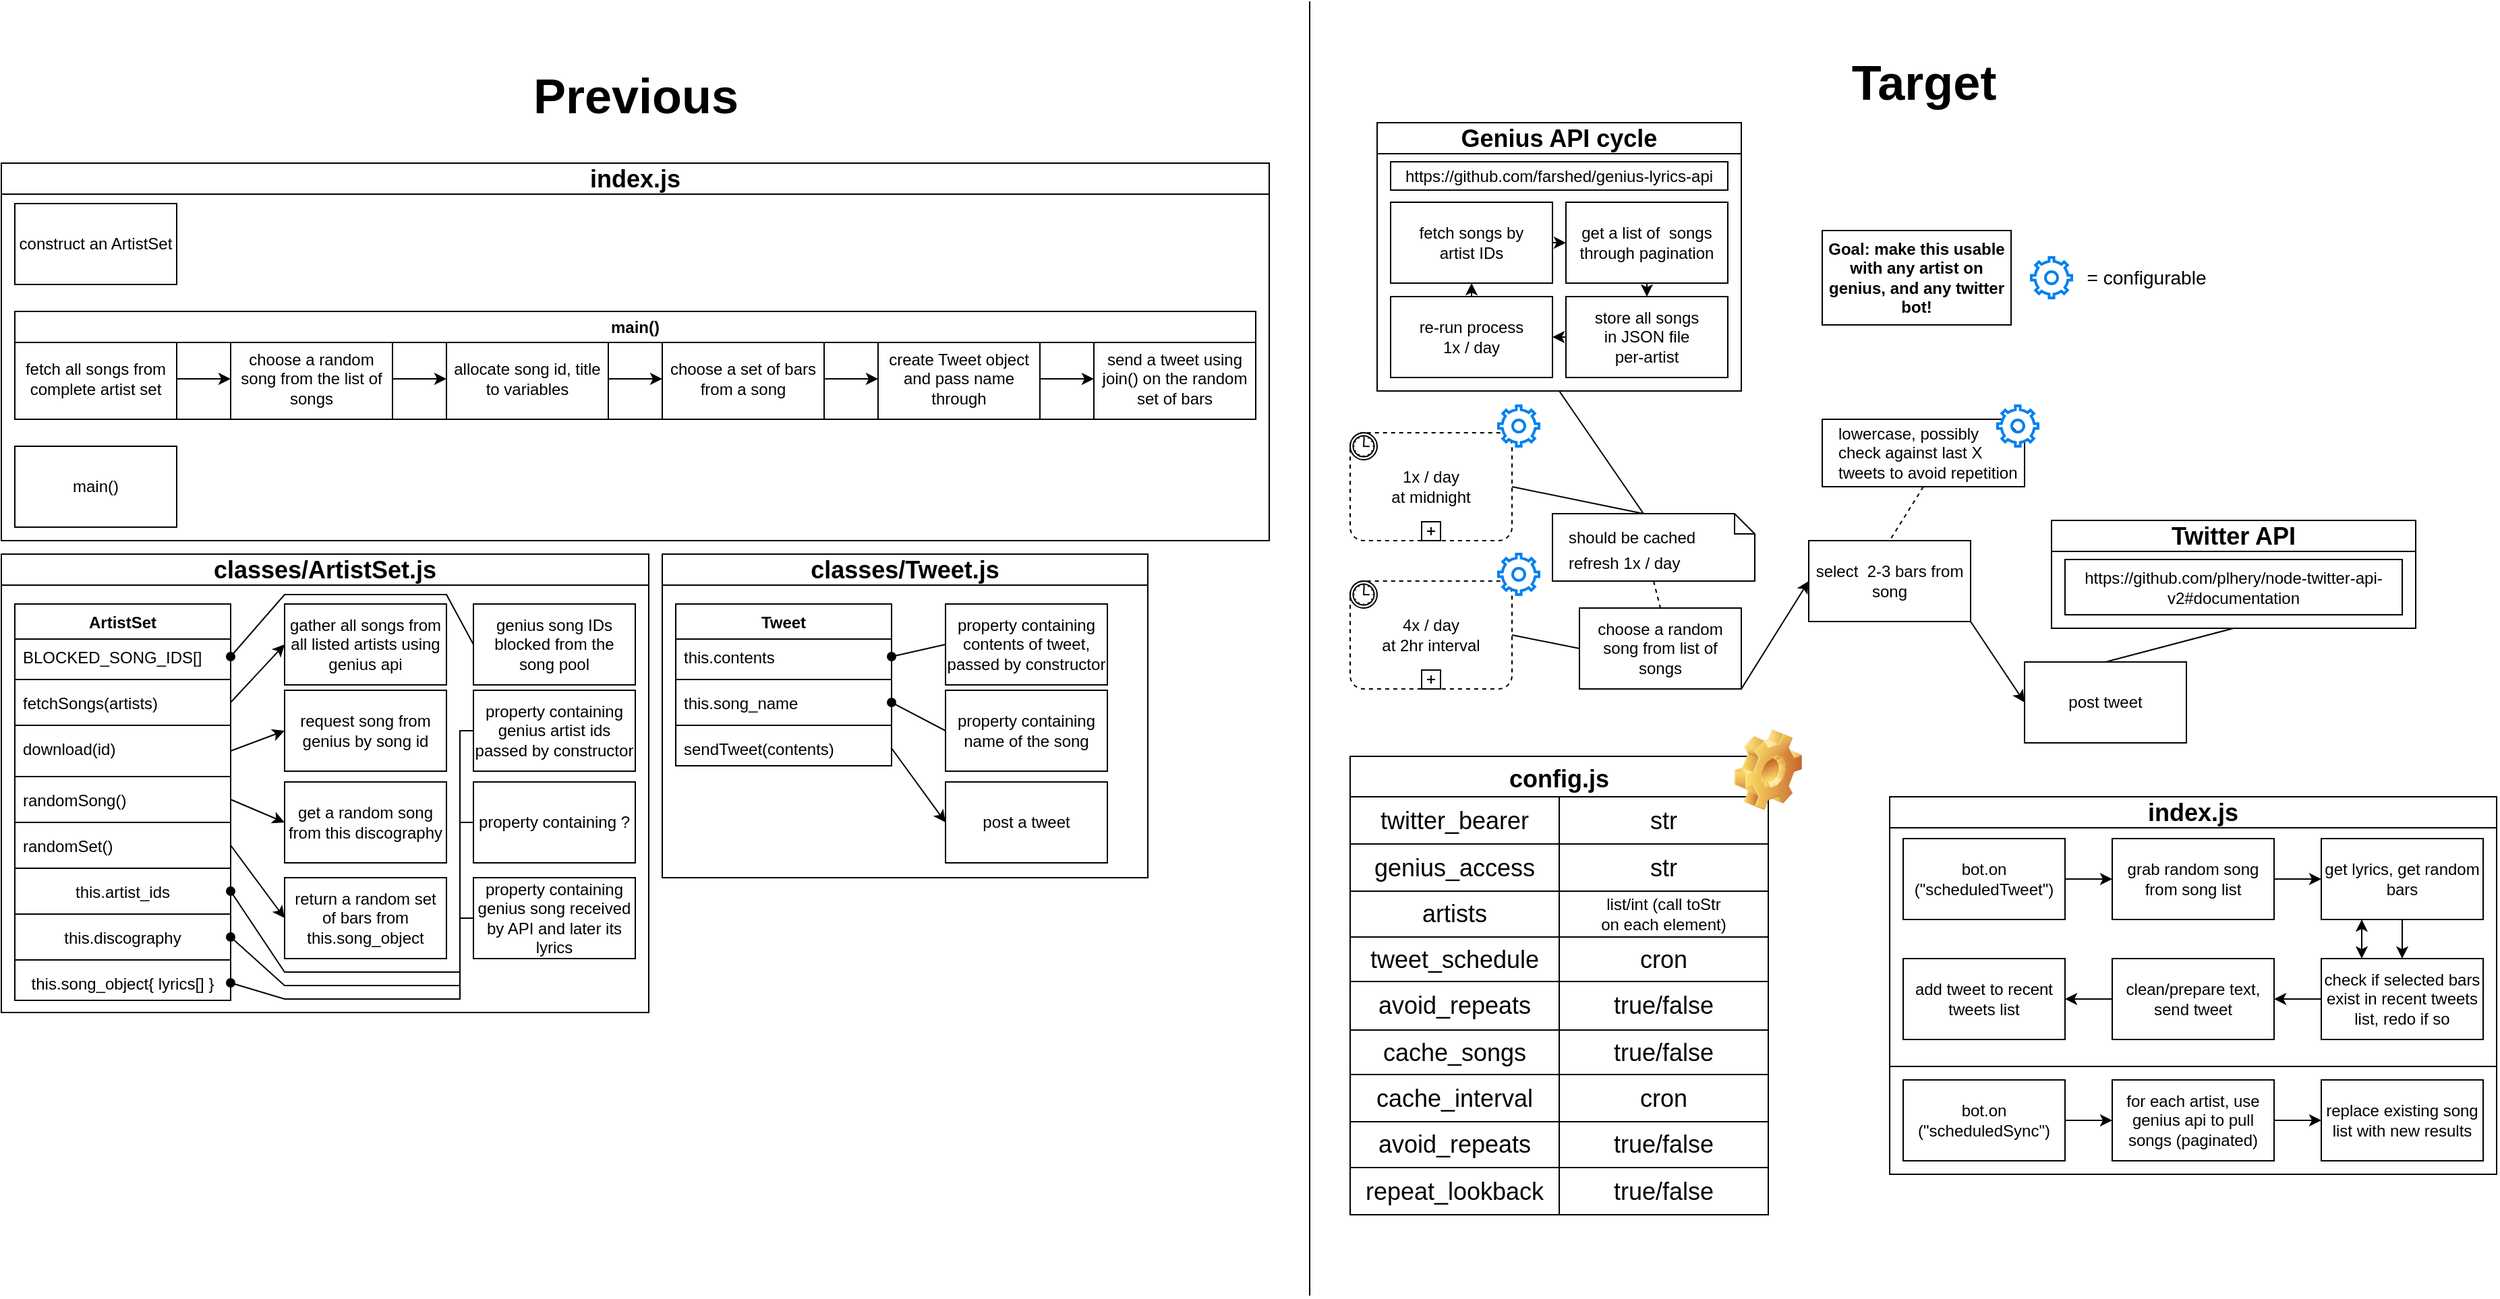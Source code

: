 <mxfile version="20.6.0" type="device"><diagram id="C5RBs43oDa-KdzZeNtuy" name="Page-1"><mxGraphModel dx="1354" dy="1126" grid="1" gridSize="10" guides="1" tooltips="1" connect="1" arrows="1" fold="1" page="0" pageScale="1" pageWidth="1200" pageHeight="1600" math="0" shadow="0"><root><mxCell id="WIyWlLk6GJQsqaUBKTNV-0"/><mxCell id="WIyWlLk6GJQsqaUBKTNV-1" parent="WIyWlLk6GJQsqaUBKTNV-0"/><mxCell id="Gpv4oq7Q0lShvda4jaFB-26" value="&lt;div&gt;&lt;h2&gt;classes/ArtistSet.js&lt;/h2&gt;&lt;/div&gt;" style="swimlane;whiteSpace=wrap;html=1;rounded=0;" parent="WIyWlLk6GJQsqaUBKTNV-1" vertex="1"><mxGeometry x="40" y="330" width="480" height="340" as="geometry"/></mxCell><mxCell id="Gpv4oq7Q0lShvda4jaFB-22" value="ArtistSet" style="swimlane;fontStyle=1;align=center;verticalAlign=top;childLayout=stackLayout;horizontal=1;startSize=26;horizontalStack=0;resizeParent=1;resizeParentMax=0;resizeLast=0;collapsible=1;marginBottom=0;rounded=0;" parent="Gpv4oq7Q0lShvda4jaFB-26" vertex="1"><mxGeometry x="10" y="37" width="160" height="294" as="geometry"/></mxCell><mxCell id="Gpv4oq7Q0lShvda4jaFB-23" value="BLOCKED_SONG_IDS[]" style="text;strokeColor=none;fillColor=none;align=left;verticalAlign=top;spacingLeft=4;spacingRight=4;overflow=hidden;rotatable=0;points=[[0,0.5],[1,0.5]];portConstraint=eastwest;rounded=0;" parent="Gpv4oq7Q0lShvda4jaFB-22" vertex="1"><mxGeometry y="26" width="160" height="26" as="geometry"/></mxCell><mxCell id="Gpv4oq7Q0lShvda4jaFB-24" value="" style="line;strokeWidth=1;fillColor=none;align=left;verticalAlign=middle;spacingTop=-1;spacingLeft=3;spacingRight=3;rotatable=0;labelPosition=right;points=[];portConstraint=eastwest;rounded=0;" parent="Gpv4oq7Q0lShvda4jaFB-22" vertex="1"><mxGeometry y="52" width="160" height="8" as="geometry"/></mxCell><mxCell id="Gpv4oq7Q0lShvda4jaFB-25" value="fetchSongs(artists)" style="text;strokeColor=none;fillColor=none;align=left;verticalAlign=top;spacingLeft=4;spacingRight=4;overflow=hidden;rotatable=0;points=[[0,0.5],[1,0.5]];portConstraint=eastwest;rounded=0;" parent="Gpv4oq7Q0lShvda4jaFB-22" vertex="1"><mxGeometry y="60" width="160" height="26" as="geometry"/></mxCell><mxCell id="Gpv4oq7Q0lShvda4jaFB-31" value="" style="line;strokeWidth=1;fillColor=none;align=left;verticalAlign=middle;spacingTop=-1;spacingLeft=3;spacingRight=3;rotatable=0;labelPosition=right;points=[];portConstraint=eastwest;rounded=0;" parent="Gpv4oq7Q0lShvda4jaFB-22" vertex="1"><mxGeometry y="86" width="160" height="8" as="geometry"/></mxCell><mxCell id="Gpv4oq7Q0lShvda4jaFB-30" value="download(id)" style="text;strokeColor=none;fillColor=none;spacingLeft=4;spacingRight=4;overflow=hidden;rotatable=0;points=[[0,0.5],[1,0.5]];portConstraint=eastwest;fontSize=12;rounded=0;" parent="Gpv4oq7Q0lShvda4jaFB-22" vertex="1"><mxGeometry y="94" width="160" height="30" as="geometry"/></mxCell><mxCell id="Gpv4oq7Q0lShvda4jaFB-36" value="" style="line;strokeWidth=1;fillColor=none;align=left;verticalAlign=middle;spacingTop=-1;spacingLeft=3;spacingRight=3;rotatable=0;labelPosition=right;points=[];portConstraint=eastwest;rounded=0;" parent="Gpv4oq7Q0lShvda4jaFB-22" vertex="1"><mxGeometry y="124" width="160" height="8" as="geometry"/></mxCell><mxCell id="Gpv4oq7Q0lShvda4jaFB-35" value="randomSong()" style="text;strokeColor=none;fillColor=none;align=left;verticalAlign=top;spacingLeft=4;spacingRight=4;overflow=hidden;rotatable=0;points=[[0,0.5],[1,0.5]];portConstraint=eastwest;rounded=0;" parent="Gpv4oq7Q0lShvda4jaFB-22" vertex="1"><mxGeometry y="132" width="160" height="26" as="geometry"/></mxCell><mxCell id="Gpv4oq7Q0lShvda4jaFB-48" value="" style="line;strokeWidth=1;fillColor=none;align=left;verticalAlign=middle;spacingTop=-1;spacingLeft=3;spacingRight=3;rotatable=0;labelPosition=right;points=[];portConstraint=eastwest;rounded=0;" parent="Gpv4oq7Q0lShvda4jaFB-22" vertex="1"><mxGeometry y="158" width="160" height="8" as="geometry"/></mxCell><mxCell id="Gpv4oq7Q0lShvda4jaFB-45" value="randomSet()" style="text;strokeColor=none;fillColor=none;align=left;verticalAlign=top;spacingLeft=4;spacingRight=4;overflow=hidden;rotatable=0;points=[[0,0.5],[1,0.5]];portConstraint=eastwest;rounded=0;" parent="Gpv4oq7Q0lShvda4jaFB-22" vertex="1"><mxGeometry y="166" width="160" height="26" as="geometry"/></mxCell><mxCell id="Gpv4oq7Q0lShvda4jaFB-76" value="" style="line;strokeWidth=1;fillColor=none;align=left;verticalAlign=middle;spacingTop=-1;spacingLeft=3;spacingRight=3;rotatable=0;labelPosition=right;points=[];portConstraint=eastwest;rounded=0;" parent="Gpv4oq7Q0lShvda4jaFB-22" vertex="1"><mxGeometry y="192" width="160" height="8" as="geometry"/></mxCell><mxCell id="Gpv4oq7Q0lShvda4jaFB-75" value="this.artist_ids" style="text;align=center;fontStyle=0;verticalAlign=middle;spacingLeft=3;spacingRight=3;strokeColor=none;rotatable=0;points=[[0,0.5],[1,0.5]];portConstraint=eastwest;rounded=0;" parent="Gpv4oq7Q0lShvda4jaFB-22" vertex="1"><mxGeometry y="200" width="160" height="26" as="geometry"/></mxCell><mxCell id="Gpv4oq7Q0lShvda4jaFB-78" value="" style="line;strokeWidth=1;fillColor=none;align=left;verticalAlign=middle;spacingTop=-1;spacingLeft=3;spacingRight=3;rotatable=0;labelPosition=right;points=[];portConstraint=eastwest;rounded=0;" parent="Gpv4oq7Q0lShvda4jaFB-22" vertex="1"><mxGeometry y="226" width="160" height="8" as="geometry"/></mxCell><mxCell id="Gpv4oq7Q0lShvda4jaFB-77" value="this.discography" style="text;align=center;fontStyle=0;verticalAlign=middle;spacingLeft=3;spacingRight=3;strokeColor=none;rotatable=0;points=[[0,0.5],[1,0.5]];portConstraint=eastwest;rounded=0;" parent="Gpv4oq7Q0lShvda4jaFB-22" vertex="1"><mxGeometry y="234" width="160" height="26" as="geometry"/></mxCell><mxCell id="Gpv4oq7Q0lShvda4jaFB-80" value="" style="line;strokeWidth=1;fillColor=none;align=left;verticalAlign=middle;spacingTop=-1;spacingLeft=3;spacingRight=3;rotatable=0;labelPosition=right;points=[];portConstraint=eastwest;rounded=0;" parent="Gpv4oq7Q0lShvda4jaFB-22" vertex="1"><mxGeometry y="260" width="160" height="8" as="geometry"/></mxCell><mxCell id="Gpv4oq7Q0lShvda4jaFB-79" value="this.song_object{ lyrics[] }" style="text;align=center;fontStyle=0;verticalAlign=middle;spacingLeft=3;spacingRight=3;strokeColor=none;rotatable=0;points=[[0,0.5],[1,0.5]];portConstraint=eastwest;rounded=0;" parent="Gpv4oq7Q0lShvda4jaFB-22" vertex="1"><mxGeometry y="268" width="160" height="26" as="geometry"/></mxCell><mxCell id="Gpv4oq7Q0lShvda4jaFB-27" value="gather all songs from all listed artists using genius api" style="rounded=0;whiteSpace=wrap;html=1;" parent="Gpv4oq7Q0lShvda4jaFB-26" vertex="1"><mxGeometry x="210" y="37" width="120" height="60" as="geometry"/></mxCell><mxCell id="Gpv4oq7Q0lShvda4jaFB-28" value="" style="endArrow=classic;html=1;rounded=0;exitX=1;exitY=0.5;exitDx=0;exitDy=0;entryX=0;entryY=0.5;entryDx=0;entryDy=0;" parent="Gpv4oq7Q0lShvda4jaFB-26" source="Gpv4oq7Q0lShvda4jaFB-25" target="Gpv4oq7Q0lShvda4jaFB-27" edge="1"><mxGeometry width="50" height="50" relative="1" as="geometry"><mxPoint x="580" as="sourcePoint"/><mxPoint x="630" y="-50" as="targetPoint"/></mxGeometry></mxCell><mxCell id="Gpv4oq7Q0lShvda4jaFB-32" value="request song from genius by song id" style="rounded=0;whiteSpace=wrap;html=1;" parent="Gpv4oq7Q0lShvda4jaFB-26" vertex="1"><mxGeometry x="210" y="101" width="120" height="60" as="geometry"/></mxCell><mxCell id="Gpv4oq7Q0lShvda4jaFB-33" value="" style="endArrow=classic;html=1;rounded=0;exitX=1;exitY=0.5;exitDx=0;exitDy=0;entryX=0;entryY=0.5;entryDx=0;entryDy=0;" parent="Gpv4oq7Q0lShvda4jaFB-26" source="Gpv4oq7Q0lShvda4jaFB-30" target="Gpv4oq7Q0lShvda4jaFB-32" edge="1"><mxGeometry width="50" height="50" relative="1" as="geometry"><mxPoint x="580" y="150" as="sourcePoint"/><mxPoint x="630" y="100" as="targetPoint"/></mxGeometry></mxCell><mxCell id="Gpv4oq7Q0lShvda4jaFB-49" value="get a random song from this discography" style="rounded=0;whiteSpace=wrap;html=1;" parent="Gpv4oq7Q0lShvda4jaFB-26" vertex="1"><mxGeometry x="210" y="169" width="120" height="60" as="geometry"/></mxCell><mxCell id="Gpv4oq7Q0lShvda4jaFB-50" value="" style="endArrow=classic;html=1;rounded=0;exitX=1;exitY=0.5;exitDx=0;exitDy=0;entryX=0;entryY=0.5;entryDx=0;entryDy=0;" parent="Gpv4oq7Q0lShvda4jaFB-26" source="Gpv4oq7Q0lShvda4jaFB-35" target="Gpv4oq7Q0lShvda4jaFB-49" edge="1"><mxGeometry width="50" height="50" relative="1" as="geometry"><mxPoint x="580" y="150" as="sourcePoint"/><mxPoint x="630" y="100" as="targetPoint"/></mxGeometry></mxCell><mxCell id="Gpv4oq7Q0lShvda4jaFB-51" value="return a random set of bars from this.song_object" style="rounded=0;whiteSpace=wrap;html=1;" parent="Gpv4oq7Q0lShvda4jaFB-26" vertex="1"><mxGeometry x="210" y="240" width="120" height="60" as="geometry"/></mxCell><mxCell id="Gpv4oq7Q0lShvda4jaFB-52" value="" style="endArrow=classic;html=1;rounded=0;exitX=1;exitY=0.5;exitDx=0;exitDy=0;entryX=0;entryY=0.5;entryDx=0;entryDy=0;" parent="Gpv4oq7Q0lShvda4jaFB-26" source="Gpv4oq7Q0lShvda4jaFB-45" target="Gpv4oq7Q0lShvda4jaFB-51" edge="1"><mxGeometry width="50" height="50" relative="1" as="geometry"><mxPoint x="580" y="150" as="sourcePoint"/><mxPoint x="630" y="100" as="targetPoint"/></mxGeometry></mxCell><mxCell id="Gpv4oq7Q0lShvda4jaFB-72" value="genius song IDs blocked from the song pool" style="rounded=0;whiteSpace=wrap;html=1;" parent="Gpv4oq7Q0lShvda4jaFB-26" vertex="1"><mxGeometry x="350" y="37" width="120" height="60" as="geometry"/></mxCell><mxCell id="Gpv4oq7Q0lShvda4jaFB-74" value="" style="endArrow=none;html=1;rounded=0;align=center;verticalAlign=top;endFill=0;labelBackgroundColor=none;endSize=6;startArrow=oval;startFill=1;exitX=1;exitY=0.5;exitDx=0;exitDy=0;entryX=0;entryY=0.5;entryDx=0;entryDy=0;" parent="Gpv4oq7Q0lShvda4jaFB-26" source="Gpv4oq7Q0lShvda4jaFB-23" target="Gpv4oq7Q0lShvda4jaFB-72" edge="1"><mxGeometry relative="1" as="geometry"><mxPoint x="530" y="10" as="sourcePoint"/><mxPoint x="690" y="10" as="targetPoint"/><Array as="points"><mxPoint x="210" y="30"/><mxPoint x="330" y="30"/></Array></mxGeometry></mxCell><mxCell id="Gpv4oq7Q0lShvda4jaFB-84" value="property containing genius artist ids passed by constructor" style="rounded=0;whiteSpace=wrap;html=1;" parent="Gpv4oq7Q0lShvda4jaFB-26" vertex="1"><mxGeometry x="350" y="101" width="120" height="60" as="geometry"/></mxCell><mxCell id="Gpv4oq7Q0lShvda4jaFB-85" value="" style="endArrow=none;html=1;rounded=0;align=center;verticalAlign=top;endFill=0;labelBackgroundColor=none;endSize=6;startArrow=oval;startFill=1;exitX=1;exitY=0.5;exitDx=0;exitDy=0;entryX=0;entryY=0.5;entryDx=0;entryDy=0;" parent="Gpv4oq7Q0lShvda4jaFB-26" source="Gpv4oq7Q0lShvda4jaFB-75" target="Gpv4oq7Q0lShvda4jaFB-84" edge="1"><mxGeometry relative="1" as="geometry"><mxPoint x="180" y="86" as="sourcePoint"/><mxPoint x="360" y="77" as="targetPoint"/><Array as="points"><mxPoint x="210" y="310"/><mxPoint x="340" y="310"/><mxPoint x="340" y="131"/></Array></mxGeometry></mxCell><mxCell id="Gpv4oq7Q0lShvda4jaFB-89" value="&lt;div&gt;property containing ?&lt;/div&gt;" style="rounded=0;whiteSpace=wrap;html=1;" parent="Gpv4oq7Q0lShvda4jaFB-26" vertex="1"><mxGeometry x="350" y="169" width="120" height="60" as="geometry"/></mxCell><mxCell id="Gpv4oq7Q0lShvda4jaFB-90" value="" style="endArrow=none;html=1;rounded=0;align=center;verticalAlign=top;endFill=0;labelBackgroundColor=none;endSize=6;startArrow=oval;startFill=1;exitX=1;exitY=0.5;exitDx=0;exitDy=0;entryX=0;entryY=0.5;entryDx=0;entryDy=0;" parent="Gpv4oq7Q0lShvda4jaFB-26" source="Gpv4oq7Q0lShvda4jaFB-77" target="Gpv4oq7Q0lShvda4jaFB-89" edge="1"><mxGeometry relative="1" as="geometry"><mxPoint x="180" y="260" as="sourcePoint"/><mxPoint x="360" y="141" as="targetPoint"/><Array as="points"><mxPoint x="210" y="320"/><mxPoint x="340" y="320"/><mxPoint x="340" y="199"/></Array></mxGeometry></mxCell><mxCell id="Gpv4oq7Q0lShvda4jaFB-91" value="property containing genius song received by API and later its lyrics " style="rounded=0;whiteSpace=wrap;html=1;" parent="Gpv4oq7Q0lShvda4jaFB-26" vertex="1"><mxGeometry x="350" y="240" width="120" height="60" as="geometry"/></mxCell><mxCell id="Gpv4oq7Q0lShvda4jaFB-92" value="" style="endArrow=none;html=1;rounded=0;align=center;verticalAlign=top;endFill=0;labelBackgroundColor=none;endSize=6;startArrow=oval;startFill=1;exitX=1;exitY=0.5;exitDx=0;exitDy=0;entryX=0;entryY=0.5;entryDx=0;entryDy=0;" parent="Gpv4oq7Q0lShvda4jaFB-26" source="Gpv4oq7Q0lShvda4jaFB-79" target="Gpv4oq7Q0lShvda4jaFB-91" edge="1"><mxGeometry relative="1" as="geometry"><mxPoint x="180" y="294" as="sourcePoint"/><mxPoint x="360" y="209" as="targetPoint"/><Array as="points"><mxPoint x="210" y="330"/><mxPoint x="340" y="330"/><mxPoint x="340" y="270"/></Array></mxGeometry></mxCell><mxCell id="Gpv4oq7Q0lShvda4jaFB-53" value="&lt;div&gt;&lt;h2&gt;classes/Tweet.js&lt;/h2&gt;&lt;/div&gt;" style="swimlane;whiteSpace=wrap;html=1;rounded=0;" parent="WIyWlLk6GJQsqaUBKTNV-1" vertex="1"><mxGeometry x="530" y="330" width="360" height="240" as="geometry"/></mxCell><mxCell id="Gpv4oq7Q0lShvda4jaFB-54" value="Tweet" style="swimlane;fontStyle=1;align=center;verticalAlign=top;childLayout=stackLayout;horizontal=1;startSize=26;horizontalStack=0;resizeParent=1;resizeParentMax=0;resizeLast=0;collapsible=1;marginBottom=0;rounded=0;" parent="Gpv4oq7Q0lShvda4jaFB-53" vertex="1"><mxGeometry x="10" y="37" width="160" height="120" as="geometry"/></mxCell><mxCell id="Gpv4oq7Q0lShvda4jaFB-55" value="this.contents" style="text;strokeColor=none;fillColor=none;align=left;verticalAlign=top;spacingLeft=4;spacingRight=4;overflow=hidden;rotatable=0;points=[[0,0.5],[1,0.5]];portConstraint=eastwest;rounded=0;" parent="Gpv4oq7Q0lShvda4jaFB-54" vertex="1"><mxGeometry y="26" width="160" height="26" as="geometry"/></mxCell><mxCell id="Gpv4oq7Q0lShvda4jaFB-94" value="" style="line;strokeWidth=1;fillColor=none;align=left;verticalAlign=middle;spacingTop=-1;spacingLeft=3;spacingRight=3;rotatable=0;labelPosition=right;points=[];portConstraint=eastwest;rounded=0;" parent="Gpv4oq7Q0lShvda4jaFB-54" vertex="1"><mxGeometry y="52" width="160" height="8" as="geometry"/></mxCell><mxCell id="Gpv4oq7Q0lShvda4jaFB-93" value="this.song_name" style="text;strokeColor=none;fillColor=none;align=left;verticalAlign=top;spacingLeft=4;spacingRight=4;overflow=hidden;rotatable=0;points=[[0,0.5],[1,0.5]];portConstraint=eastwest;rounded=0;" parent="Gpv4oq7Q0lShvda4jaFB-54" vertex="1"><mxGeometry y="60" width="160" height="26" as="geometry"/></mxCell><mxCell id="Gpv4oq7Q0lShvda4jaFB-96" value="" style="line;strokeWidth=1;fillColor=none;align=left;verticalAlign=middle;spacingTop=-1;spacingLeft=3;spacingRight=3;rotatable=0;labelPosition=right;points=[];portConstraint=eastwest;rounded=0;" parent="Gpv4oq7Q0lShvda4jaFB-54" vertex="1"><mxGeometry y="86" width="160" height="8" as="geometry"/></mxCell><mxCell id="Gpv4oq7Q0lShvda4jaFB-95" value="sendTweet(contents)" style="text;strokeColor=none;fillColor=none;align=left;verticalAlign=top;spacingLeft=4;spacingRight=4;overflow=hidden;rotatable=0;points=[[0,0.5],[1,0.5]];portConstraint=eastwest;rounded=0;" parent="Gpv4oq7Q0lShvda4jaFB-54" vertex="1"><mxGeometry y="94" width="160" height="26" as="geometry"/></mxCell><mxCell id="Gpv4oq7Q0lShvda4jaFB-64" value="property containing contents of tweet, passed by constructor" style="rounded=0;whiteSpace=wrap;html=1;" parent="Gpv4oq7Q0lShvda4jaFB-53" vertex="1"><mxGeometry x="210" y="37" width="120" height="60" as="geometry"/></mxCell><mxCell id="Gpv4oq7Q0lShvda4jaFB-66" value="property containing name of the song" style="rounded=0;whiteSpace=wrap;html=1;" parent="Gpv4oq7Q0lShvda4jaFB-53" vertex="1"><mxGeometry x="210" y="101" width="120" height="60" as="geometry"/></mxCell><mxCell id="Gpv4oq7Q0lShvda4jaFB-68" value="post a tweet" style="rounded=0;whiteSpace=wrap;html=1;" parent="Gpv4oq7Q0lShvda4jaFB-53" vertex="1"><mxGeometry x="210" y="169" width="120" height="60" as="geometry"/></mxCell><mxCell id="Gpv4oq7Q0lShvda4jaFB-100" value="" style="endArrow=classic;html=1;rounded=0;exitX=1;exitY=0.5;exitDx=0;exitDy=0;entryX=0;entryY=0.5;entryDx=0;entryDy=0;" parent="Gpv4oq7Q0lShvda4jaFB-53" source="Gpv4oq7Q0lShvda4jaFB-95" target="Gpv4oq7Q0lShvda4jaFB-68" edge="1"><mxGeometry width="50" height="50" relative="1" as="geometry"><mxPoint y="190" as="sourcePoint"/><mxPoint x="50" y="140" as="targetPoint"/></mxGeometry></mxCell><mxCell id="Gpv4oq7Q0lShvda4jaFB-101" value="" style="endArrow=none;html=1;rounded=0;align=center;verticalAlign=top;endFill=0;labelBackgroundColor=none;endSize=6;startArrow=oval;startFill=1;exitX=1;exitY=0.5;exitDx=0;exitDy=0;entryX=0;entryY=0.5;entryDx=0;entryDy=0;" parent="Gpv4oq7Q0lShvda4jaFB-53" source="Gpv4oq7Q0lShvda4jaFB-93" target="Gpv4oq7Q0lShvda4jaFB-66" edge="1"><mxGeometry relative="1" as="geometry"><mxPoint x="-10" y="258" as="sourcePoint"/><mxPoint x="170" y="210" as="targetPoint"/></mxGeometry></mxCell><mxCell id="Gpv4oq7Q0lShvda4jaFB-102" value="" style="endArrow=none;html=1;rounded=0;align=center;verticalAlign=top;endFill=0;labelBackgroundColor=none;endSize=6;startArrow=oval;startFill=1;exitX=1;exitY=0.5;exitDx=0;exitDy=0;entryX=0;entryY=0.5;entryDx=0;entryDy=0;" parent="Gpv4oq7Q0lShvda4jaFB-53" source="Gpv4oq7Q0lShvda4jaFB-55" target="Gpv4oq7Q0lShvda4jaFB-64" edge="1"><mxGeometry relative="1" as="geometry"><mxPoint x="180" y="120.0" as="sourcePoint"/><mxPoint x="220" y="141" as="targetPoint"/></mxGeometry></mxCell><mxCell id="Gpv4oq7Q0lShvda4jaFB-20" value="&lt;div&gt;&lt;h2&gt;index.js&lt;/h2&gt;&lt;/div&gt;" style="swimlane;whiteSpace=wrap;html=1;startSize=23;container=0;rounded=0;" parent="WIyWlLk6GJQsqaUBKTNV-1" vertex="1"><mxGeometry x="40" y="40" width="940" height="280" as="geometry"/></mxCell><mxCell id="Gpv4oq7Q0lShvda4jaFB-18" value="main()" style="rounded=0;whiteSpace=wrap;html=1;" parent="Gpv4oq7Q0lShvda4jaFB-20" vertex="1"><mxGeometry x="10" y="210" width="120" height="60" as="geometry"/></mxCell><mxCell id="Gpv4oq7Q0lShvda4jaFB-16" value="&lt;div&gt;construct an ArtistSet&lt;br&gt;&lt;/div&gt;" style="rounded=0;whiteSpace=wrap;html=1;" parent="WIyWlLk6GJQsqaUBKTNV-1" vertex="1"><mxGeometry x="50" y="70" width="120" height="60" as="geometry"/></mxCell><mxCell id="Gpv4oq7Q0lShvda4jaFB-105" value="" style="group;rounded=0;" parent="WIyWlLk6GJQsqaUBKTNV-1" vertex="1" connectable="0"><mxGeometry x="50" y="150" width="920" height="80" as="geometry"/></mxCell><mxCell id="Gpv4oq7Q0lShvda4jaFB-104" value="" style="group;rounded=0;" parent="Gpv4oq7Q0lShvda4jaFB-105" vertex="1" connectable="0"><mxGeometry y="20" width="920" height="60" as="geometry"/></mxCell><mxCell id="Gpv4oq7Q0lShvda4jaFB-2" value="fetch all songs from complete artist set" style="rounded=0;whiteSpace=wrap;html=1;" parent="Gpv4oq7Q0lShvda4jaFB-104" vertex="1"><mxGeometry width="120" height="60" as="geometry"/></mxCell><mxCell id="Gpv4oq7Q0lShvda4jaFB-5" value="" style="endArrow=classic;html=1;rounded=0;exitX=1;exitY=0.5;exitDx=0;exitDy=0;" parent="Gpv4oq7Q0lShvda4jaFB-104" source="Gpv4oq7Q0lShvda4jaFB-2" edge="1"><mxGeometry width="50" height="50" relative="1" as="geometry"><mxPoint x="350" y="220" as="sourcePoint"/><mxPoint x="160" y="30" as="targetPoint"/></mxGeometry></mxCell><mxCell id="Gpv4oq7Q0lShvda4jaFB-6" value="choose a random song from the list of songs" style="rounded=0;whiteSpace=wrap;html=1;" parent="Gpv4oq7Q0lShvda4jaFB-104" vertex="1"><mxGeometry x="160" width="120" height="60" as="geometry"/></mxCell><mxCell id="Gpv4oq7Q0lShvda4jaFB-7" value="&lt;div&gt;allocate song id, title to variables&lt;/div&gt;" style="rounded=0;whiteSpace=wrap;html=1;" parent="Gpv4oq7Q0lShvda4jaFB-104" vertex="1"><mxGeometry x="320" width="120" height="60" as="geometry"/></mxCell><mxCell id="Gpv4oq7Q0lShvda4jaFB-8" value="" style="endArrow=classic;html=1;rounded=0;exitX=1;exitY=0.5;exitDx=0;exitDy=0;" parent="Gpv4oq7Q0lShvda4jaFB-104" source="Gpv4oq7Q0lShvda4jaFB-6" edge="1"><mxGeometry width="50" height="50" relative="1" as="geometry"><mxPoint x="130" y="40" as="sourcePoint"/><mxPoint x="320" y="30" as="targetPoint"/></mxGeometry></mxCell><mxCell id="Gpv4oq7Q0lShvda4jaFB-9" value="&lt;div&gt;choose a set of bars from a song&lt;/div&gt;" style="rounded=0;whiteSpace=wrap;html=1;" parent="Gpv4oq7Q0lShvda4jaFB-104" vertex="1"><mxGeometry x="480" width="120" height="60" as="geometry"/></mxCell><mxCell id="Gpv4oq7Q0lShvda4jaFB-10" value="" style="endArrow=classic;html=1;rounded=0;exitX=1;exitY=0.5;exitDx=0;exitDy=0;entryX=0;entryY=0.5;entryDx=0;entryDy=0;" parent="Gpv4oq7Q0lShvda4jaFB-104" source="Gpv4oq7Q0lShvda4jaFB-7" target="Gpv4oq7Q0lShvda4jaFB-9" edge="1"><mxGeometry width="50" height="50" relative="1" as="geometry"><mxPoint x="350" y="220" as="sourcePoint"/><mxPoint x="400" y="170" as="targetPoint"/></mxGeometry></mxCell><mxCell id="Gpv4oq7Q0lShvda4jaFB-11" value="create Tweet object and pass name through" style="rounded=0;whiteSpace=wrap;html=1;" parent="Gpv4oq7Q0lShvda4jaFB-104" vertex="1"><mxGeometry x="640" width="120" height="60" as="geometry"/></mxCell><mxCell id="Gpv4oq7Q0lShvda4jaFB-12" value="" style="endArrow=classic;html=1;rounded=0;exitX=1;exitY=0.5;exitDx=0;exitDy=0;entryX=0;entryY=0.5;entryDx=0;entryDy=0;" parent="Gpv4oq7Q0lShvda4jaFB-104" source="Gpv4oq7Q0lShvda4jaFB-9" target="Gpv4oq7Q0lShvda4jaFB-11" edge="1"><mxGeometry width="50" height="50" relative="1" as="geometry"><mxPoint x="350" y="220" as="sourcePoint"/><mxPoint x="400" y="170" as="targetPoint"/></mxGeometry></mxCell><mxCell id="Gpv4oq7Q0lShvda4jaFB-13" value="send a tweet using join() on the random set of bars" style="rounded=0;whiteSpace=wrap;html=1;" parent="Gpv4oq7Q0lShvda4jaFB-104" vertex="1"><mxGeometry x="800" width="120" height="60" as="geometry"/></mxCell><mxCell id="Gpv4oq7Q0lShvda4jaFB-14" value="" style="endArrow=classic;html=1;rounded=0;entryX=0;entryY=0.5;entryDx=0;entryDy=0;exitX=1;exitY=0.5;exitDx=0;exitDy=0;" parent="Gpv4oq7Q0lShvda4jaFB-104" source="Gpv4oq7Q0lShvda4jaFB-11" target="Gpv4oq7Q0lShvda4jaFB-13" edge="1"><mxGeometry width="50" height="50" relative="1" as="geometry"><mxPoint x="800" y="30" as="sourcePoint"/><mxPoint x="400" y="170" as="targetPoint"/></mxGeometry></mxCell><mxCell id="Gpv4oq7Q0lShvda4jaFB-19" value="main()" style="swimlane;whiteSpace=wrap;html=1;container=0;rounded=0;" parent="Gpv4oq7Q0lShvda4jaFB-105" vertex="1"><mxGeometry width="920" height="80" as="geometry"/></mxCell><mxCell id="HTvsQ88Zgo5Wz_uzQxbz-4" value="" style="endArrow=none;html=1;rounded=0;" edge="1" parent="WIyWlLk6GJQsqaUBKTNV-1"><mxGeometry width="50" height="50" relative="1" as="geometry"><mxPoint x="1010" y="880" as="sourcePoint"/><mxPoint x="1010" y="-80" as="targetPoint"/></mxGeometry></mxCell><mxCell id="HTvsQ88Zgo5Wz_uzQxbz-5" value="choose a random song from list of songs" style="rounded=0;whiteSpace=wrap;html=1;" vertex="1" parent="WIyWlLk6GJQsqaUBKTNV-1"><mxGeometry x="1210" y="370" width="120" height="60" as="geometry"/></mxCell><mxCell id="HTvsQ88Zgo5Wz_uzQxbz-8" value="select&amp;nbsp; 2-3 bars from song" style="rounded=0;whiteSpace=wrap;html=1;" vertex="1" parent="WIyWlLk6GJQsqaUBKTNV-1"><mxGeometry x="1380" y="320" width="120" height="60" as="geometry"/></mxCell><mxCell id="HTvsQ88Zgo5Wz_uzQxbz-9" value="" style="endArrow=classic;html=1;rounded=0;exitX=1;exitY=1;exitDx=0;exitDy=0;entryX=0;entryY=0.5;entryDx=0;entryDy=0;" edge="1" parent="WIyWlLk6GJQsqaUBKTNV-1" source="HTvsQ88Zgo5Wz_uzQxbz-5" target="HTvsQ88Zgo5Wz_uzQxbz-8"><mxGeometry width="50" height="50" relative="1" as="geometry"><mxPoint x="1360" y="400" as="sourcePoint"/><mxPoint x="1410" y="350" as="targetPoint"/></mxGeometry></mxCell><mxCell id="HTvsQ88Zgo5Wz_uzQxbz-18" value="&lt;p style=&quot;line-height: 0%;&quot;&gt;should be cached&lt;/p&gt;&lt;div&gt;refresh 1x / day&lt;br&gt;&lt;/div&gt;" style="shape=note;size=15;align=left;spacingLeft=10;html=1;whiteSpace=wrap;" vertex="1" parent="WIyWlLk6GJQsqaUBKTNV-1"><mxGeometry x="1190" y="300" width="150" height="50" as="geometry"/></mxCell><mxCell id="HTvsQ88Zgo5Wz_uzQxbz-20" value="" style="edgeStyle=none;endArrow=none;exitX=0.5;exitY=1;dashed=1;html=1;rounded=0;exitDx=0;exitDy=0;exitPerimeter=0;entryX=0.5;entryY=0;entryDx=0;entryDy=0;" edge="1" source="HTvsQ88Zgo5Wz_uzQxbz-18" parent="WIyWlLk6GJQsqaUBKTNV-1" target="HTvsQ88Zgo5Wz_uzQxbz-5"><mxGeometry x="1" relative="1" as="geometry"><mxPoint x="1370" y="260" as="targetPoint"/></mxGeometry></mxCell><mxCell id="HTvsQ88Zgo5Wz_uzQxbz-21" value="&lt;div&gt;lowercase, possibly&amp;nbsp; check against last X tweets to avoid repetition&lt;/div&gt;" style="shape=note;size=15;align=left;spacingLeft=10;html=1;whiteSpace=wrap;" vertex="1" parent="WIyWlLk6GJQsqaUBKTNV-1"><mxGeometry x="1390" y="230" width="150" height="50" as="geometry"/></mxCell><mxCell id="HTvsQ88Zgo5Wz_uzQxbz-22" value="" style="edgeStyle=none;endArrow=none;exitX=0.5;exitY=1;dashed=1;html=1;rounded=0;exitDx=0;exitDy=0;exitPerimeter=0;entryX=0.5;entryY=0;entryDx=0;entryDy=0;" edge="1" parent="WIyWlLk6GJQsqaUBKTNV-1" source="HTvsQ88Zgo5Wz_uzQxbz-21" target="HTvsQ88Zgo5Wz_uzQxbz-8"><mxGeometry x="1" relative="1" as="geometry"><mxPoint x="1300" y="230" as="targetPoint"/><mxPoint x="1295" y="210" as="sourcePoint"/></mxGeometry></mxCell><mxCell id="HTvsQ88Zgo5Wz_uzQxbz-23" value="post tweet" style="rounded=0;whiteSpace=wrap;html=1;" vertex="1" parent="WIyWlLk6GJQsqaUBKTNV-1"><mxGeometry x="1540" y="410" width="120" height="60" as="geometry"/></mxCell><mxCell id="HTvsQ88Zgo5Wz_uzQxbz-25" value="&lt;div&gt;4x / day&lt;/div&gt;&lt;div&gt;at 2hr interval&lt;/div&gt;" style="points=[[0.25,0,0],[0.5,0,0],[0.75,0,0],[1,0.25,0],[1,0.5,0],[1,0.75,0],[0.75,1,0],[0.5,1,0],[0.25,1,0],[0,0.75,0],[0,0.5,0],[0,0.25,0]];shape=mxgraph.bpmn.task;whiteSpace=wrap;rectStyle=rounded;size=10;html=1;taskMarker=abstract;bpmnShapeType=subprocess;isLoopSub=1;outline=eventInt;symbol=timer;" vertex="1" parent="WIyWlLk6GJQsqaUBKTNV-1"><mxGeometry x="1040" y="350" width="120" height="80" as="geometry"/></mxCell><mxCell id="HTvsQ88Zgo5Wz_uzQxbz-26" value="" style="endArrow=none;html=1;rounded=0;exitX=1;exitY=0.5;exitDx=0;exitDy=0;exitPerimeter=0;entryX=0;entryY=0.5;entryDx=0;entryDy=0;" edge="1" parent="WIyWlLk6GJQsqaUBKTNV-1" source="HTvsQ88Zgo5Wz_uzQxbz-25" target="HTvsQ88Zgo5Wz_uzQxbz-5"><mxGeometry width="50" height="50" relative="1" as="geometry"><mxPoint x="1160" y="460" as="sourcePoint"/><mxPoint x="1210" y="410" as="targetPoint"/></mxGeometry></mxCell><mxCell id="HTvsQ88Zgo5Wz_uzQxbz-27" value="&lt;div&gt;1x / day&lt;/div&gt;&lt;div&gt;at midnight&lt;br&gt;&lt;/div&gt;" style="points=[[0.25,0,0],[0.5,0,0],[0.75,0,0],[1,0.25,0],[1,0.5,0],[1,0.75,0],[0.75,1,0],[0.5,1,0],[0.25,1,0],[0,0.75,0],[0,0.5,0],[0,0.25,0]];shape=mxgraph.bpmn.task;whiteSpace=wrap;rectStyle=rounded;size=10;html=1;taskMarker=abstract;bpmnShapeType=subprocess;isLoopSub=1;outline=eventInt;symbol=timer;" vertex="1" parent="WIyWlLk6GJQsqaUBKTNV-1"><mxGeometry x="1040" y="240" width="120" height="80" as="geometry"/></mxCell><mxCell id="HTvsQ88Zgo5Wz_uzQxbz-28" value="" style="endArrow=none;html=1;rounded=0;exitX=1;exitY=0.5;exitDx=0;exitDy=0;exitPerimeter=0;entryX=0;entryY=0;entryDx=67.5;entryDy=0;entryPerimeter=0;" edge="1" parent="WIyWlLk6GJQsqaUBKTNV-1" source="HTvsQ88Zgo5Wz_uzQxbz-27" target="HTvsQ88Zgo5Wz_uzQxbz-18"><mxGeometry width="50" height="50" relative="1" as="geometry"><mxPoint x="1160" y="460" as="sourcePoint"/><mxPoint x="1210" y="410" as="targetPoint"/></mxGeometry></mxCell><mxCell id="HTvsQ88Zgo5Wz_uzQxbz-29" value="" style="endArrow=classic;html=1;rounded=0;exitX=1;exitY=1;exitDx=0;exitDy=0;entryX=0;entryY=0.5;entryDx=0;entryDy=0;" edge="1" parent="WIyWlLk6GJQsqaUBKTNV-1" source="HTvsQ88Zgo5Wz_uzQxbz-8" target="HTvsQ88Zgo5Wz_uzQxbz-23"><mxGeometry width="50" height="50" relative="1" as="geometry"><mxPoint x="1180" y="310" as="sourcePoint"/><mxPoint x="1230" y="260" as="targetPoint"/></mxGeometry></mxCell><mxCell id="HTvsQ88Zgo5Wz_uzQxbz-30" value="&lt;h2&gt;Genius API cycle&lt;br&gt;&lt;/h2&gt;" style="swimlane;whiteSpace=wrap;html=1;rounded=0;" vertex="1" parent="WIyWlLk6GJQsqaUBKTNV-1"><mxGeometry x="1060" y="10" width="270" height="199" as="geometry"/></mxCell><mxCell id="HTvsQ88Zgo5Wz_uzQxbz-43" value="&lt;div&gt;fetch songs by &lt;br&gt;&lt;/div&gt;&lt;div&gt;artist IDs&lt;br&gt;&lt;/div&gt;" style="rounded=0;whiteSpace=wrap;html=1;" vertex="1" parent="HTvsQ88Zgo5Wz_uzQxbz-30"><mxGeometry x="10" y="59" width="120" height="60" as="geometry"/></mxCell><mxCell id="HTvsQ88Zgo5Wz_uzQxbz-44" value="&lt;div&gt;get a list of&amp;nbsp; songs&lt;/div&gt;&lt;div&gt;through pagination&lt;br&gt;&lt;/div&gt;" style="rounded=0;whiteSpace=wrap;html=1;" vertex="1" parent="HTvsQ88Zgo5Wz_uzQxbz-30"><mxGeometry x="140" y="59" width="120" height="60" as="geometry"/></mxCell><mxCell id="HTvsQ88Zgo5Wz_uzQxbz-45" value="" style="endArrow=classic;html=1;rounded=0;entryX=0;entryY=0.5;entryDx=0;entryDy=0;" edge="1" parent="HTvsQ88Zgo5Wz_uzQxbz-30" target="HTvsQ88Zgo5Wz_uzQxbz-44"><mxGeometry width="50" height="50" relative="1" as="geometry"><mxPoint x="130" y="89" as="sourcePoint"/><mxPoint x="90" y="-27" as="targetPoint"/></mxGeometry></mxCell><mxCell id="HTvsQ88Zgo5Wz_uzQxbz-46" value="&lt;div&gt;store all songs&lt;/div&gt;&lt;div&gt;in JSON file&lt;/div&gt;&lt;div&gt;per-artist&lt;br&gt;&lt;/div&gt;" style="rounded=0;whiteSpace=wrap;html=1;" vertex="1" parent="HTvsQ88Zgo5Wz_uzQxbz-30"><mxGeometry x="140" y="129" width="120" height="60" as="geometry"/></mxCell><mxCell id="HTvsQ88Zgo5Wz_uzQxbz-47" value="" style="endArrow=classic;html=1;rounded=0;exitX=0.5;exitY=1;exitDx=0;exitDy=0;entryX=0.5;entryY=0;entryDx=0;entryDy=0;" edge="1" parent="HTvsQ88Zgo5Wz_uzQxbz-30" source="HTvsQ88Zgo5Wz_uzQxbz-44" target="HTvsQ88Zgo5Wz_uzQxbz-46"><mxGeometry width="50" height="50" relative="1" as="geometry"><mxPoint x="40" y="23" as="sourcePoint"/><mxPoint x="90" y="-27" as="targetPoint"/></mxGeometry></mxCell><mxCell id="HTvsQ88Zgo5Wz_uzQxbz-48" value="&lt;div&gt;re-run process&lt;/div&gt;&lt;div&gt;1x / day&lt;br&gt;&lt;/div&gt;" style="rounded=0;whiteSpace=wrap;html=1;" vertex="1" parent="HTvsQ88Zgo5Wz_uzQxbz-30"><mxGeometry x="10" y="129" width="120" height="60" as="geometry"/></mxCell><mxCell id="HTvsQ88Zgo5Wz_uzQxbz-49" value="" style="endArrow=classic;html=1;rounded=0;entryX=1;entryY=0.5;entryDx=0;entryDy=0;" edge="1" parent="HTvsQ88Zgo5Wz_uzQxbz-30" target="HTvsQ88Zgo5Wz_uzQxbz-48"><mxGeometry width="50" height="50" relative="1" as="geometry"><mxPoint x="140" y="159" as="sourcePoint"/><mxPoint x="150" y="83" as="targetPoint"/></mxGeometry></mxCell><mxCell id="HTvsQ88Zgo5Wz_uzQxbz-50" value="" style="endArrow=classic;html=1;rounded=0;entryX=0.5;entryY=1;entryDx=0;entryDy=0;exitX=0.5;exitY=0;exitDx=0;exitDy=0;" edge="1" parent="HTvsQ88Zgo5Wz_uzQxbz-30" source="HTvsQ88Zgo5Wz_uzQxbz-48" target="HTvsQ88Zgo5Wz_uzQxbz-43"><mxGeometry width="50" height="50" relative="1" as="geometry"><mxPoint x="80" y="182" as="sourcePoint"/><mxPoint x="130" y="132" as="targetPoint"/></mxGeometry></mxCell><mxCell id="HTvsQ88Zgo5Wz_uzQxbz-51" value="https://github.com/farshed/genius-lyrics-api" style="rounded=0;whiteSpace=wrap;html=1;" vertex="1" parent="HTvsQ88Zgo5Wz_uzQxbz-30"><mxGeometry x="10" y="29" width="250" height="21" as="geometry"/></mxCell><mxCell id="HTvsQ88Zgo5Wz_uzQxbz-52" value="&lt;h2&gt;Twitter API&lt;br&gt;&lt;/h2&gt;" style="swimlane;whiteSpace=wrap;html=1;rounded=0;" vertex="1" parent="WIyWlLk6GJQsqaUBKTNV-1"><mxGeometry x="1560" y="305" width="270" height="80" as="geometry"/></mxCell><mxCell id="HTvsQ88Zgo5Wz_uzQxbz-61" value="https://github.com/plhery/node-twitter-api-v2#documentation" style="rounded=0;whiteSpace=wrap;html=1;" vertex="1" parent="HTvsQ88Zgo5Wz_uzQxbz-52"><mxGeometry x="10" y="29" width="250" height="41" as="geometry"/></mxCell><mxCell id="HTvsQ88Zgo5Wz_uzQxbz-62" value="&lt;b&gt;Goal: make this usable with any artist on genius, and any twitter bot!&lt;br&gt;&lt;/b&gt;" style="rounded=0;whiteSpace=wrap;html=1;" vertex="1" parent="WIyWlLk6GJQsqaUBKTNV-1"><mxGeometry x="1390" y="90" width="140" height="70" as="geometry"/></mxCell><mxCell id="HTvsQ88Zgo5Wz_uzQxbz-63" value="" style="html=1;verticalLabelPosition=bottom;align=center;labelBackgroundColor=#ffffff;verticalAlign=top;strokeWidth=2;strokeColor=#0080F0;shadow=0;dashed=0;shape=mxgraph.ios7.icons.settings;" vertex="1" parent="WIyWlLk6GJQsqaUBKTNV-1"><mxGeometry x="1150" y="220" width="30" height="30" as="geometry"/></mxCell><mxCell id="HTvsQ88Zgo5Wz_uzQxbz-64" value="" style="html=1;verticalLabelPosition=bottom;align=center;labelBackgroundColor=#ffffff;verticalAlign=top;strokeWidth=2;strokeColor=#0080F0;shadow=0;dashed=0;shape=mxgraph.ios7.icons.settings;" vertex="1" parent="WIyWlLk6GJQsqaUBKTNV-1"><mxGeometry x="1150" y="330" width="30" height="30" as="geometry"/></mxCell><mxCell id="HTvsQ88Zgo5Wz_uzQxbz-65" value="" style="html=1;verticalLabelPosition=bottom;align=center;labelBackgroundColor=#ffffff;verticalAlign=top;strokeWidth=2;strokeColor=#0080F0;shadow=0;dashed=0;shape=mxgraph.ios7.icons.settings;" vertex="1" parent="WIyWlLk6GJQsqaUBKTNV-1"><mxGeometry x="1520" y="220" width="30" height="30" as="geometry"/></mxCell><mxCell id="HTvsQ88Zgo5Wz_uzQxbz-66" value="" style="html=1;verticalLabelPosition=bottom;align=center;labelBackgroundColor=#ffffff;verticalAlign=top;strokeWidth=2;strokeColor=#0080F0;shadow=0;dashed=0;shape=mxgraph.ios7.icons.settings;" vertex="1" parent="WIyWlLk6GJQsqaUBKTNV-1"><mxGeometry x="1545" y="110" width="30" height="30" as="geometry"/></mxCell><mxCell id="HTvsQ88Zgo5Wz_uzQxbz-68" value="&lt;h3&gt;&lt;span style=&quot;font-weight: normal;&quot;&gt;= configurable&lt;/span&gt;&lt;/h3&gt;" style="text;html=1;align=center;verticalAlign=middle;resizable=0;points=[];autosize=1;strokeColor=none;fillColor=none;" vertex="1" parent="WIyWlLk6GJQsqaUBKTNV-1"><mxGeometry x="1575" y="95" width="110" height="60" as="geometry"/></mxCell><mxCell id="HTvsQ88Zgo5Wz_uzQxbz-70" value="&lt;h1 style=&quot;font-size: 36px;&quot;&gt;&lt;font style=&quot;font-size: 36px;&quot;&gt;Previous&lt;/font&gt;&lt;/h1&gt;" style="text;html=1;align=center;verticalAlign=middle;resizable=0;points=[];autosize=1;strokeColor=none;fillColor=none;" vertex="1" parent="WIyWlLk6GJQsqaUBKTNV-1"><mxGeometry x="420" y="-60" width="180" height="100" as="geometry"/></mxCell><mxCell id="HTvsQ88Zgo5Wz_uzQxbz-71" value="&lt;h1 style=&quot;font-size: 36px;&quot;&gt;&lt;font style=&quot;font-size: 36px;&quot;&gt;Target&lt;/font&gt;&lt;/h1&gt;" style="text;html=1;align=center;verticalAlign=middle;resizable=0;points=[];autosize=1;strokeColor=none;fillColor=none;" vertex="1" parent="WIyWlLk6GJQsqaUBKTNV-1"><mxGeometry x="1400" y="-70" width="130" height="100" as="geometry"/></mxCell><mxCell id="HTvsQ88Zgo5Wz_uzQxbz-72" value="" style="endArrow=none;html=1;rounded=0;fontSize=36;exitX=0.5;exitY=0;exitDx=0;exitDy=0;entryX=0.5;entryY=1;entryDx=0;entryDy=0;" edge="1" parent="WIyWlLk6GJQsqaUBKTNV-1" source="HTvsQ88Zgo5Wz_uzQxbz-23" target="HTvsQ88Zgo5Wz_uzQxbz-52"><mxGeometry width="50" height="50" relative="1" as="geometry"><mxPoint x="1310" y="300" as="sourcePoint"/><mxPoint x="1360" y="250" as="targetPoint"/></mxGeometry></mxCell><mxCell id="HTvsQ88Zgo5Wz_uzQxbz-73" value="" style="endArrow=none;html=1;rounded=0;fontSize=36;entryX=0;entryY=0;entryDx=67.5;entryDy=0;entryPerimeter=0;exitX=0.5;exitY=1;exitDx=0;exitDy=0;" edge="1" parent="WIyWlLk6GJQsqaUBKTNV-1" source="HTvsQ88Zgo5Wz_uzQxbz-30" target="HTvsQ88Zgo5Wz_uzQxbz-18"><mxGeometry width="50" height="50" relative="1" as="geometry"><mxPoint x="1310" y="300" as="sourcePoint"/><mxPoint x="1360" y="250" as="targetPoint"/></mxGeometry></mxCell><mxCell id="HTvsQ88Zgo5Wz_uzQxbz-98" value="config.js" style="shape=table;startSize=30;container=1;collapsible=0;childLayout=tableLayout;fontStyle=1;align=center;fontSize=18;" vertex="1" parent="WIyWlLk6GJQsqaUBKTNV-1"><mxGeometry x="1040" y="480" width="310" height="340" as="geometry"/></mxCell><mxCell id="HTvsQ88Zgo5Wz_uzQxbz-99" value="" style="shape=tableRow;horizontal=0;startSize=0;swimlaneHead=0;swimlaneBody=0;top=0;left=0;bottom=0;right=0;collapsible=0;dropTarget=0;fillColor=none;points=[[0,0.5],[1,0.5]];portConstraint=eastwest;fontSize=18;" vertex="1" parent="HTvsQ88Zgo5Wz_uzQxbz-98"><mxGeometry y="30" width="310" height="35" as="geometry"/></mxCell><mxCell id="HTvsQ88Zgo5Wz_uzQxbz-100" value="twitter_bearer" style="shape=partialRectangle;html=1;whiteSpace=wrap;connectable=0;fillColor=none;top=0;left=0;bottom=0;right=0;overflow=hidden;fontSize=18;" vertex="1" parent="HTvsQ88Zgo5Wz_uzQxbz-99"><mxGeometry width="155" height="35" as="geometry"><mxRectangle width="155" height="35" as="alternateBounds"/></mxGeometry></mxCell><mxCell id="HTvsQ88Zgo5Wz_uzQxbz-101" value="str" style="shape=partialRectangle;html=1;whiteSpace=wrap;connectable=0;fillColor=none;top=0;left=0;bottom=0;right=0;overflow=hidden;fontSize=18;" vertex="1" parent="HTvsQ88Zgo5Wz_uzQxbz-99"><mxGeometry x="155" width="155" height="35" as="geometry"><mxRectangle width="155" height="35" as="alternateBounds"/></mxGeometry></mxCell><mxCell id="HTvsQ88Zgo5Wz_uzQxbz-103" value="" style="shape=tableRow;horizontal=0;startSize=0;swimlaneHead=0;swimlaneBody=0;top=0;left=0;bottom=0;right=0;collapsible=0;dropTarget=0;fillColor=none;points=[[0,0.5],[1,0.5]];portConstraint=eastwest;fontSize=18;" vertex="1" parent="HTvsQ88Zgo5Wz_uzQxbz-98"><mxGeometry y="65" width="310" height="35" as="geometry"/></mxCell><mxCell id="HTvsQ88Zgo5Wz_uzQxbz-104" value="genius_access" style="shape=partialRectangle;html=1;whiteSpace=wrap;connectable=0;fillColor=none;top=0;left=0;bottom=0;right=0;overflow=hidden;fontSize=18;" vertex="1" parent="HTvsQ88Zgo5Wz_uzQxbz-103"><mxGeometry width="155" height="35" as="geometry"><mxRectangle width="155" height="35" as="alternateBounds"/></mxGeometry></mxCell><mxCell id="HTvsQ88Zgo5Wz_uzQxbz-105" value="str" style="shape=partialRectangle;html=1;whiteSpace=wrap;connectable=0;fillColor=none;top=0;left=0;bottom=0;right=0;overflow=hidden;fontSize=18;" vertex="1" parent="HTvsQ88Zgo5Wz_uzQxbz-103"><mxGeometry x="155" width="155" height="35" as="geometry"><mxRectangle width="155" height="35" as="alternateBounds"/></mxGeometry></mxCell><mxCell id="HTvsQ88Zgo5Wz_uzQxbz-107" value="" style="shape=tableRow;horizontal=0;startSize=0;swimlaneHead=0;swimlaneBody=0;top=0;left=0;bottom=0;right=0;collapsible=0;dropTarget=0;fillColor=none;points=[[0,0.5],[1,0.5]];portConstraint=eastwest;fontSize=18;" vertex="1" parent="HTvsQ88Zgo5Wz_uzQxbz-98"><mxGeometry y="100" width="310" height="34" as="geometry"/></mxCell><mxCell id="HTvsQ88Zgo5Wz_uzQxbz-108" value="artists" style="shape=partialRectangle;html=1;whiteSpace=wrap;connectable=0;fillColor=none;top=0;left=0;bottom=0;right=0;overflow=hidden;fontSize=18;" vertex="1" parent="HTvsQ88Zgo5Wz_uzQxbz-107"><mxGeometry width="155" height="34" as="geometry"><mxRectangle width="155" height="34" as="alternateBounds"/></mxGeometry></mxCell><mxCell id="HTvsQ88Zgo5Wz_uzQxbz-109" value="&lt;div style=&quot;font-size: 12px;&quot;&gt;&lt;font style=&quot;font-size: 12px;&quot;&gt;list/int (call toStr&lt;/font&gt;&lt;/div&gt;&lt;div style=&quot;font-size: 12px;&quot;&gt;&lt;font style=&quot;font-size: 12px;&quot;&gt;on each element)&lt;/font&gt;&lt;/div&gt;" style="shape=partialRectangle;html=1;whiteSpace=wrap;connectable=0;fillColor=none;top=0;left=0;bottom=0;right=0;overflow=hidden;fontSize=18;" vertex="1" parent="HTvsQ88Zgo5Wz_uzQxbz-107"><mxGeometry x="155" width="155" height="34" as="geometry"><mxRectangle width="155" height="34" as="alternateBounds"/></mxGeometry></mxCell><mxCell id="HTvsQ88Zgo5Wz_uzQxbz-111" style="shape=tableRow;horizontal=0;startSize=0;swimlaneHead=0;swimlaneBody=0;top=0;left=0;bottom=0;right=0;collapsible=0;dropTarget=0;fillColor=none;points=[[0,0.5],[1,0.5]];portConstraint=eastwest;fontSize=18;" vertex="1" parent="HTvsQ88Zgo5Wz_uzQxbz-98"><mxGeometry y="134" width="310" height="33" as="geometry"/></mxCell><mxCell id="HTvsQ88Zgo5Wz_uzQxbz-112" value="tweet_schedule" style="shape=partialRectangle;html=1;whiteSpace=wrap;connectable=0;fillColor=none;top=0;left=0;bottom=0;right=0;overflow=hidden;fontSize=18;" vertex="1" parent="HTvsQ88Zgo5Wz_uzQxbz-111"><mxGeometry width="155" height="33" as="geometry"><mxRectangle width="155" height="33" as="alternateBounds"/></mxGeometry></mxCell><mxCell id="HTvsQ88Zgo5Wz_uzQxbz-113" value="cron" style="shape=partialRectangle;html=1;whiteSpace=wrap;connectable=0;fillColor=none;top=0;left=0;bottom=0;right=0;overflow=hidden;fontSize=18;" vertex="1" parent="HTvsQ88Zgo5Wz_uzQxbz-111"><mxGeometry x="155" width="155" height="33" as="geometry"><mxRectangle width="155" height="33" as="alternateBounds"/></mxGeometry></mxCell><mxCell id="HTvsQ88Zgo5Wz_uzQxbz-114" style="shape=tableRow;horizontal=0;startSize=0;swimlaneHead=0;swimlaneBody=0;top=0;left=0;bottom=0;right=0;collapsible=0;dropTarget=0;fillColor=none;points=[[0,0.5],[1,0.5]];portConstraint=eastwest;fontSize=18;" vertex="1" parent="HTvsQ88Zgo5Wz_uzQxbz-98"><mxGeometry y="167" width="310" height="36" as="geometry"/></mxCell><mxCell id="HTvsQ88Zgo5Wz_uzQxbz-115" value="avoid_repeats" style="shape=partialRectangle;html=1;whiteSpace=wrap;connectable=0;fillColor=none;top=0;left=0;bottom=0;right=0;overflow=hidden;fontSize=18;" vertex="1" parent="HTvsQ88Zgo5Wz_uzQxbz-114"><mxGeometry width="155" height="36" as="geometry"><mxRectangle width="155" height="36" as="alternateBounds"/></mxGeometry></mxCell><mxCell id="HTvsQ88Zgo5Wz_uzQxbz-116" value="true/false" style="shape=partialRectangle;html=1;whiteSpace=wrap;connectable=0;fillColor=none;top=0;left=0;bottom=0;right=0;overflow=hidden;fontSize=18;" vertex="1" parent="HTvsQ88Zgo5Wz_uzQxbz-114"><mxGeometry x="155" width="155" height="36" as="geometry"><mxRectangle width="155" height="36" as="alternateBounds"/></mxGeometry></mxCell><mxCell id="HTvsQ88Zgo5Wz_uzQxbz-117" style="shape=tableRow;horizontal=0;startSize=0;swimlaneHead=0;swimlaneBody=0;top=0;left=0;bottom=0;right=0;collapsible=0;dropTarget=0;fillColor=none;points=[[0,0.5],[1,0.5]];portConstraint=eastwest;fontSize=18;" vertex="1" parent="HTvsQ88Zgo5Wz_uzQxbz-98"><mxGeometry y="203" width="310" height="33" as="geometry"/></mxCell><mxCell id="HTvsQ88Zgo5Wz_uzQxbz-118" value="cache_songs" style="shape=partialRectangle;html=1;whiteSpace=wrap;connectable=0;fillColor=none;top=0;left=0;bottom=0;right=0;overflow=hidden;fontSize=18;" vertex="1" parent="HTvsQ88Zgo5Wz_uzQxbz-117"><mxGeometry width="155" height="33" as="geometry"><mxRectangle width="155" height="33" as="alternateBounds"/></mxGeometry></mxCell><mxCell id="HTvsQ88Zgo5Wz_uzQxbz-119" value="true/false" style="shape=partialRectangle;html=1;whiteSpace=wrap;connectable=0;fillColor=none;top=0;left=0;bottom=0;right=0;overflow=hidden;fontSize=18;" vertex="1" parent="HTvsQ88Zgo5Wz_uzQxbz-117"><mxGeometry x="155" width="155" height="33" as="geometry"><mxRectangle width="155" height="33" as="alternateBounds"/></mxGeometry></mxCell><mxCell id="HTvsQ88Zgo5Wz_uzQxbz-120" style="shape=tableRow;horizontal=0;startSize=0;swimlaneHead=0;swimlaneBody=0;top=0;left=0;bottom=0;right=0;collapsible=0;dropTarget=0;fillColor=none;points=[[0,0.5],[1,0.5]];portConstraint=eastwest;fontSize=18;" vertex="1" parent="HTvsQ88Zgo5Wz_uzQxbz-98"><mxGeometry y="236" width="310" height="35" as="geometry"/></mxCell><mxCell id="HTvsQ88Zgo5Wz_uzQxbz-121" value="cache_interval" style="shape=partialRectangle;html=1;whiteSpace=wrap;connectable=0;fillColor=none;top=0;left=0;bottom=0;right=0;overflow=hidden;fontSize=18;" vertex="1" parent="HTvsQ88Zgo5Wz_uzQxbz-120"><mxGeometry width="155" height="35" as="geometry"><mxRectangle width="155" height="35" as="alternateBounds"/></mxGeometry></mxCell><mxCell id="HTvsQ88Zgo5Wz_uzQxbz-122" value="cron" style="shape=partialRectangle;html=1;whiteSpace=wrap;connectable=0;fillColor=none;top=0;left=0;bottom=0;right=0;overflow=hidden;fontSize=18;" vertex="1" parent="HTvsQ88Zgo5Wz_uzQxbz-120"><mxGeometry x="155" width="155" height="35" as="geometry"><mxRectangle width="155" height="35" as="alternateBounds"/></mxGeometry></mxCell><mxCell id="HTvsQ88Zgo5Wz_uzQxbz-123" style="shape=tableRow;horizontal=0;startSize=0;swimlaneHead=0;swimlaneBody=0;top=0;left=0;bottom=0;right=0;collapsible=0;dropTarget=0;fillColor=none;points=[[0,0.5],[1,0.5]];portConstraint=eastwest;fontSize=18;" vertex="1" parent="HTvsQ88Zgo5Wz_uzQxbz-98"><mxGeometry y="271" width="310" height="34" as="geometry"/></mxCell><mxCell id="HTvsQ88Zgo5Wz_uzQxbz-124" value="avoid_repeats" style="shape=partialRectangle;html=1;whiteSpace=wrap;connectable=0;fillColor=none;top=0;left=0;bottom=0;right=0;overflow=hidden;fontSize=18;" vertex="1" parent="HTvsQ88Zgo5Wz_uzQxbz-123"><mxGeometry width="155" height="34" as="geometry"><mxRectangle width="155" height="34" as="alternateBounds"/></mxGeometry></mxCell><mxCell id="HTvsQ88Zgo5Wz_uzQxbz-125" value="true/false" style="shape=partialRectangle;html=1;whiteSpace=wrap;connectable=0;fillColor=none;top=0;left=0;bottom=0;right=0;overflow=hidden;fontSize=18;" vertex="1" parent="HTvsQ88Zgo5Wz_uzQxbz-123"><mxGeometry x="155" width="155" height="34" as="geometry"><mxRectangle width="155" height="34" as="alternateBounds"/></mxGeometry></mxCell><mxCell id="HTvsQ88Zgo5Wz_uzQxbz-126" style="shape=tableRow;horizontal=0;startSize=0;swimlaneHead=0;swimlaneBody=0;top=0;left=0;bottom=0;right=0;collapsible=0;dropTarget=0;fillColor=none;points=[[0,0.5],[1,0.5]];portConstraint=eastwest;fontSize=18;" vertex="1" parent="HTvsQ88Zgo5Wz_uzQxbz-98"><mxGeometry y="305" width="310" height="35" as="geometry"/></mxCell><mxCell id="HTvsQ88Zgo5Wz_uzQxbz-127" value="repeat_lookback" style="shape=partialRectangle;html=1;whiteSpace=wrap;connectable=0;fillColor=none;top=0;left=0;bottom=0;right=0;overflow=hidden;fontSize=18;" vertex="1" parent="HTvsQ88Zgo5Wz_uzQxbz-126"><mxGeometry width="155" height="35" as="geometry"><mxRectangle width="155" height="35" as="alternateBounds"/></mxGeometry></mxCell><mxCell id="HTvsQ88Zgo5Wz_uzQxbz-128" value="true/false" style="shape=partialRectangle;html=1;whiteSpace=wrap;connectable=0;fillColor=none;top=0;left=0;bottom=0;right=0;overflow=hidden;fontSize=18;" vertex="1" parent="HTvsQ88Zgo5Wz_uzQxbz-126"><mxGeometry x="155" width="155" height="35" as="geometry"><mxRectangle width="155" height="35" as="alternateBounds"/></mxGeometry></mxCell><mxCell id="HTvsQ88Zgo5Wz_uzQxbz-89" value="" style="shape=image;html=1;verticalLabelPosition=bottom;verticalAlign=top;imageAspect=0;image=img/clipart/Gear_128x128.png;fontSize=18;" vertex="1" parent="WIyWlLk6GJQsqaUBKTNV-1"><mxGeometry x="1325" y="460" width="50" height="60" as="geometry"/></mxCell><mxCell id="HTvsQ88Zgo5Wz_uzQxbz-130" value="index.js" style="swimlane;whiteSpace=wrap;html=1;fontSize=18;" vertex="1" parent="WIyWlLk6GJQsqaUBKTNV-1"><mxGeometry x="1440" y="510" width="450" height="280" as="geometry"/></mxCell><mxCell id="HTvsQ88Zgo5Wz_uzQxbz-134" value="&lt;div&gt;bot.on&lt;/div&gt;&lt;div&gt;(&quot;scheduledTweet&quot;)&lt;/div&gt;" style="rounded=0;whiteSpace=wrap;html=1;" vertex="1" parent="HTvsQ88Zgo5Wz_uzQxbz-130"><mxGeometry x="10" y="31" width="120" height="60" as="geometry"/></mxCell><mxCell id="HTvsQ88Zgo5Wz_uzQxbz-135" value="grab random song from song list" style="rounded=0;whiteSpace=wrap;html=1;" vertex="1" parent="HTvsQ88Zgo5Wz_uzQxbz-130"><mxGeometry x="165" y="31" width="120" height="60" as="geometry"/></mxCell><mxCell id="HTvsQ88Zgo5Wz_uzQxbz-136" value="" style="endArrow=classic;html=1;rounded=0;fontSize=18;exitX=1;exitY=0.5;exitDx=0;exitDy=0;entryX=0;entryY=0.5;entryDx=0;entryDy=0;" edge="1" parent="HTvsQ88Zgo5Wz_uzQxbz-130" source="HTvsQ88Zgo5Wz_uzQxbz-134" target="HTvsQ88Zgo5Wz_uzQxbz-135"><mxGeometry width="50" height="50" relative="1" as="geometry"><mxPoint x="-80" y="-50" as="sourcePoint"/><mxPoint x="-30" y="-100" as="targetPoint"/></mxGeometry></mxCell><mxCell id="HTvsQ88Zgo5Wz_uzQxbz-137" value="&lt;div&gt;get lyrics, get random bars&lt;/div&gt;" style="rounded=0;whiteSpace=wrap;html=1;" vertex="1" parent="HTvsQ88Zgo5Wz_uzQxbz-130"><mxGeometry x="320" y="31" width="120" height="60" as="geometry"/></mxCell><mxCell id="HTvsQ88Zgo5Wz_uzQxbz-138" value="" style="endArrow=classic;html=1;rounded=0;fontSize=18;exitX=1;exitY=0.5;exitDx=0;exitDy=0;entryX=0;entryY=0.5;entryDx=0;entryDy=0;" edge="1" parent="HTvsQ88Zgo5Wz_uzQxbz-130" source="HTvsQ88Zgo5Wz_uzQxbz-135" target="HTvsQ88Zgo5Wz_uzQxbz-137"><mxGeometry width="50" height="50" relative="1" as="geometry"><mxPoint x="140" y="71" as="sourcePoint"/><mxPoint x="175" y="71" as="targetPoint"/></mxGeometry></mxCell><mxCell id="HTvsQ88Zgo5Wz_uzQxbz-139" value="&lt;div&gt;clean/prepare text,&lt;/div&gt;&lt;div&gt;send tweet&lt;br&gt;&lt;/div&gt;" style="rounded=0;whiteSpace=wrap;html=1;" vertex="1" parent="HTvsQ88Zgo5Wz_uzQxbz-130"><mxGeometry x="165" y="120" width="120" height="60" as="geometry"/></mxCell><mxCell id="HTvsQ88Zgo5Wz_uzQxbz-142" value="add tweet to recent tweets list" style="rounded=0;whiteSpace=wrap;html=1;" vertex="1" parent="HTvsQ88Zgo5Wz_uzQxbz-130"><mxGeometry x="10" y="120" width="120" height="60" as="geometry"/></mxCell><mxCell id="HTvsQ88Zgo5Wz_uzQxbz-143" value="" style="endArrow=classic;html=1;rounded=0;fontSize=18;exitX=0;exitY=0.5;exitDx=0;exitDy=0;entryX=1;entryY=0.5;entryDx=0;entryDy=0;" edge="1" parent="HTvsQ88Zgo5Wz_uzQxbz-130" source="HTvsQ88Zgo5Wz_uzQxbz-139" target="HTvsQ88Zgo5Wz_uzQxbz-142"><mxGeometry width="50" height="50" relative="1" as="geometry"><mxPoint x="235" y="101" as="sourcePoint"/><mxPoint x="235" y="130" as="targetPoint"/></mxGeometry></mxCell><mxCell id="HTvsQ88Zgo5Wz_uzQxbz-148" value="check if selected bars exist in recent tweets list, redo if so" style="rounded=0;whiteSpace=wrap;html=1;" vertex="1" parent="HTvsQ88Zgo5Wz_uzQxbz-130"><mxGeometry x="320" y="120" width="120" height="60" as="geometry"/></mxCell><mxCell id="HTvsQ88Zgo5Wz_uzQxbz-149" value="" style="endArrow=classic;html=1;rounded=0;fontSize=12;exitX=0.5;exitY=1;exitDx=0;exitDy=0;entryX=0.5;entryY=0;entryDx=0;entryDy=0;" edge="1" parent="HTvsQ88Zgo5Wz_uzQxbz-130" source="HTvsQ88Zgo5Wz_uzQxbz-137" target="HTvsQ88Zgo5Wz_uzQxbz-148"><mxGeometry width="50" height="50" relative="1" as="geometry"><mxPoint x="120" y="100" as="sourcePoint"/><mxPoint x="170" y="50" as="targetPoint"/></mxGeometry></mxCell><mxCell id="HTvsQ88Zgo5Wz_uzQxbz-150" value="" style="endArrow=classic;html=1;rounded=0;fontSize=12;exitX=0;exitY=0.5;exitDx=0;exitDy=0;entryX=1;entryY=0.5;entryDx=0;entryDy=0;" edge="1" parent="HTvsQ88Zgo5Wz_uzQxbz-130" source="HTvsQ88Zgo5Wz_uzQxbz-148" target="HTvsQ88Zgo5Wz_uzQxbz-139"><mxGeometry width="50" height="50" relative="1" as="geometry"><mxPoint x="120" y="100" as="sourcePoint"/><mxPoint x="170" y="50" as="targetPoint"/></mxGeometry></mxCell><mxCell id="HTvsQ88Zgo5Wz_uzQxbz-151" value="" style="endArrow=classic;startArrow=classic;html=1;rounded=0;fontSize=12;exitX=0.25;exitY=0;exitDx=0;exitDy=0;entryX=0.25;entryY=1;entryDx=0;entryDy=0;" edge="1" parent="HTvsQ88Zgo5Wz_uzQxbz-130" source="HTvsQ88Zgo5Wz_uzQxbz-148" target="HTvsQ88Zgo5Wz_uzQxbz-137"><mxGeometry width="50" height="50" relative="1" as="geometry"><mxPoint x="120" y="100" as="sourcePoint"/><mxPoint x="170" y="50" as="targetPoint"/></mxGeometry></mxCell><mxCell id="HTvsQ88Zgo5Wz_uzQxbz-169" value="&lt;div&gt;bot.on&lt;/div&gt;&lt;div&gt;(&quot;scheduledSync&quot;)&lt;/div&gt;" style="rounded=0;whiteSpace=wrap;html=1;" vertex="1" parent="HTvsQ88Zgo5Wz_uzQxbz-130"><mxGeometry x="10" y="210" width="120" height="60" as="geometry"/></mxCell><mxCell id="HTvsQ88Zgo5Wz_uzQxbz-171" value="for each artist, use genius api to pull songs (paginated)" style="rounded=0;whiteSpace=wrap;html=1;" vertex="1" parent="HTvsQ88Zgo5Wz_uzQxbz-130"><mxGeometry x="165" y="210" width="120" height="60" as="geometry"/></mxCell><mxCell id="HTvsQ88Zgo5Wz_uzQxbz-172" value="replace existing song list with new results" style="rounded=0;whiteSpace=wrap;html=1;" vertex="1" parent="HTvsQ88Zgo5Wz_uzQxbz-130"><mxGeometry x="320" y="210" width="120" height="60" as="geometry"/></mxCell><mxCell id="HTvsQ88Zgo5Wz_uzQxbz-173" value="" style="endArrow=classic;html=1;rounded=0;fontSize=12;exitX=1;exitY=0.5;exitDx=0;exitDy=0;entryX=0;entryY=0.5;entryDx=0;entryDy=0;" edge="1" parent="HTvsQ88Zgo5Wz_uzQxbz-130" source="HTvsQ88Zgo5Wz_uzQxbz-169" target="HTvsQ88Zgo5Wz_uzQxbz-171"><mxGeometry width="50" height="50" relative="1" as="geometry"><mxPoint x="120" y="100" as="sourcePoint"/><mxPoint x="170" y="50" as="targetPoint"/></mxGeometry></mxCell><mxCell id="HTvsQ88Zgo5Wz_uzQxbz-174" value="" style="endArrow=classic;html=1;rounded=0;fontSize=12;exitX=1;exitY=0.5;exitDx=0;exitDy=0;entryX=0;entryY=0.5;entryDx=0;entryDy=0;" edge="1" parent="HTvsQ88Zgo5Wz_uzQxbz-130" source="HTvsQ88Zgo5Wz_uzQxbz-171" target="HTvsQ88Zgo5Wz_uzQxbz-172"><mxGeometry width="50" height="50" relative="1" as="geometry"><mxPoint x="120" y="100" as="sourcePoint"/><mxPoint x="170" y="50" as="targetPoint"/></mxGeometry></mxCell><mxCell id="HTvsQ88Zgo5Wz_uzQxbz-168" value="" style="endArrow=none;html=1;rounded=0;fontSize=12;" edge="1" parent="WIyWlLk6GJQsqaUBKTNV-1"><mxGeometry width="50" height="50" relative="1" as="geometry"><mxPoint x="1440" y="710" as="sourcePoint"/><mxPoint x="1890" y="710" as="targetPoint"/></mxGeometry></mxCell></root></mxGraphModel></diagram></mxfile>